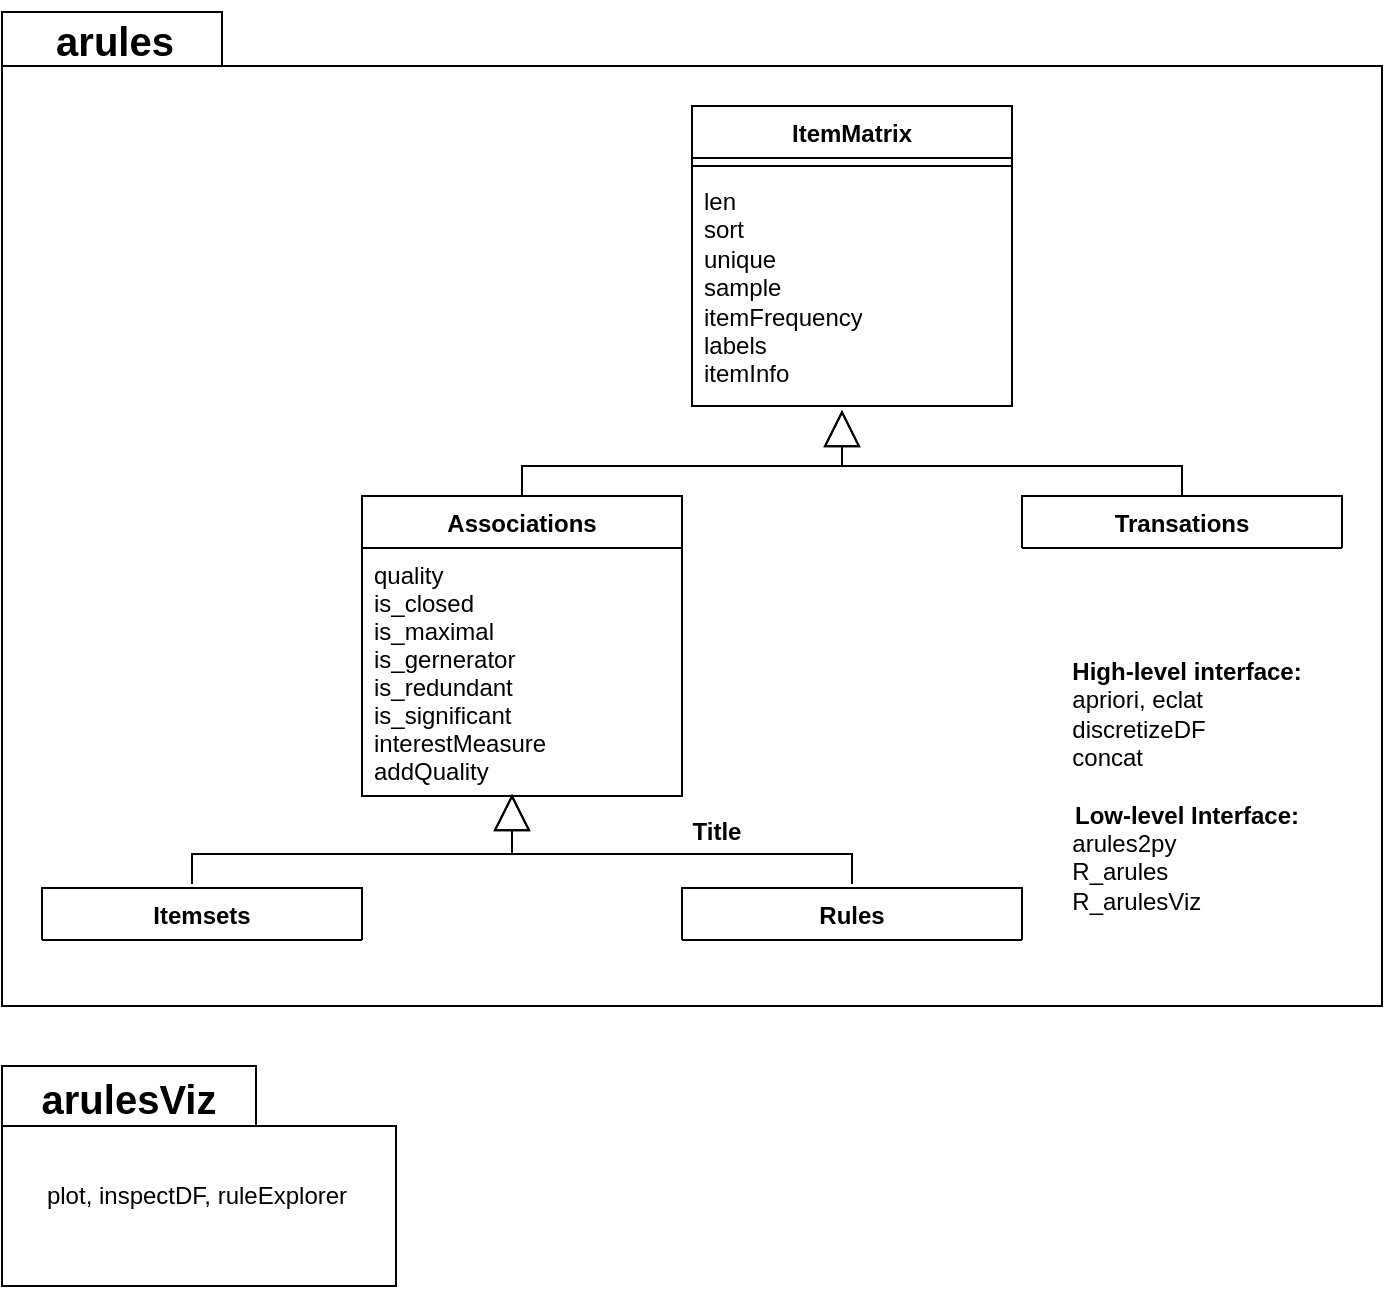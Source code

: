 <mxfile>
    <diagram id="C5RBs43oDa-KdzZeNtuy" name="Page-1">
        <mxGraphModel dx="644" dy="608" grid="1" gridSize="10" guides="1" tooltips="1" connect="1" arrows="1" fold="1" page="1" pageScale="1" pageWidth="827" pageHeight="1169" math="0" shadow="0">
            <root>
                <mxCell id="WIyWlLk6GJQsqaUBKTNV-0"/>
                <mxCell id="WIyWlLk6GJQsqaUBKTNV-1" parent="WIyWlLk6GJQsqaUBKTNV-0"/>
                <mxCell id="uYlPhf3HnK1Jl778ViPe-10" value="" style="shape=folder;fontStyle=1;spacingTop=10;tabWidth=110;tabHeight=27;tabPosition=left;html=1;whiteSpace=wrap;" parent="WIyWlLk6GJQsqaUBKTNV-1" vertex="1">
                    <mxGeometry x="53" y="23" width="690" height="497" as="geometry"/>
                </mxCell>
                <mxCell id="zkfFHV4jXpPFQw0GAbJ--0" value="Associations" style="swimlane;fontStyle=1;align=center;verticalAlign=top;childLayout=stackLayout;horizontal=1;startSize=26;horizontalStack=0;resizeParent=1;resizeLast=0;collapsible=1;marginBottom=0;rounded=0;shadow=0;strokeWidth=1;" parent="WIyWlLk6GJQsqaUBKTNV-1" vertex="1">
                    <mxGeometry x="233" y="265" width="160" height="150" as="geometry">
                        <mxRectangle x="230" y="140" width="160" height="26" as="alternateBounds"/>
                    </mxGeometry>
                </mxCell>
                <mxCell id="ppcCTu21UMR5JJh1AFCn-24" value="quality&#10;is_closed&#10;is_maximal&#10;is_gernerator&#10;is_redundant&#10;is_significant&#10;interestMeasure&#10;addQuality" style="text;align=left;verticalAlign=top;spacingLeft=4;spacingRight=4;overflow=hidden;rotatable=0;points=[[0,0.5],[1,0.5]];portConstraint=eastwest;" parent="zkfFHV4jXpPFQw0GAbJ--0" vertex="1">
                    <mxGeometry y="26" width="160" height="124" as="geometry"/>
                </mxCell>
                <mxCell id="zkfFHV4jXpPFQw0GAbJ--6" value="Itemsets" style="swimlane;fontStyle=1;align=center;verticalAlign=top;childLayout=stackLayout;horizontal=1;startSize=26;horizontalStack=0;resizeParent=1;resizeLast=0;collapsible=1;marginBottom=0;rounded=0;shadow=0;strokeWidth=1;" parent="WIyWlLk6GJQsqaUBKTNV-1" vertex="1" collapsed="1">
                    <mxGeometry x="73" y="461" width="160" height="26" as="geometry">
                        <mxRectangle x="120" y="360" width="160" height="138" as="alternateBounds"/>
                    </mxGeometry>
                </mxCell>
                <mxCell id="zkfFHV4jXpPFQw0GAbJ--7" value="Student Number" style="text;align=left;verticalAlign=top;spacingLeft=4;spacingRight=4;overflow=hidden;rotatable=0;points=[[0,0.5],[1,0.5]];portConstraint=eastwest;" parent="zkfFHV4jXpPFQw0GAbJ--6" vertex="1">
                    <mxGeometry y="26" width="160" height="26" as="geometry"/>
                </mxCell>
                <mxCell id="zkfFHV4jXpPFQw0GAbJ--8" value="Average Mark" style="text;align=left;verticalAlign=top;spacingLeft=4;spacingRight=4;overflow=hidden;rotatable=0;points=[[0,0.5],[1,0.5]];portConstraint=eastwest;rounded=0;shadow=0;html=0;" parent="zkfFHV4jXpPFQw0GAbJ--6" vertex="1">
                    <mxGeometry y="52" width="160" height="26" as="geometry"/>
                </mxCell>
                <mxCell id="zkfFHV4jXpPFQw0GAbJ--9" value="" style="line;html=1;strokeWidth=1;align=left;verticalAlign=middle;spacingTop=-1;spacingLeft=3;spacingRight=3;rotatable=0;labelPosition=right;points=[];portConstraint=eastwest;" parent="zkfFHV4jXpPFQw0GAbJ--6" vertex="1">
                    <mxGeometry y="78" width="160" height="8" as="geometry"/>
                </mxCell>
                <mxCell id="zkfFHV4jXpPFQw0GAbJ--10" value="Is Eligible To Enroll" style="text;align=left;verticalAlign=top;spacingLeft=4;spacingRight=4;overflow=hidden;rotatable=0;points=[[0,0.5],[1,0.5]];portConstraint=eastwest;fontStyle=4" parent="zkfFHV4jXpPFQw0GAbJ--6" vertex="1">
                    <mxGeometry y="86" width="160" height="26" as="geometry"/>
                </mxCell>
                <mxCell id="zkfFHV4jXpPFQw0GAbJ--11" value="Get Seminars Taken" style="text;align=left;verticalAlign=top;spacingLeft=4;spacingRight=4;overflow=hidden;rotatable=0;points=[[0,0.5],[1,0.5]];portConstraint=eastwest;" parent="zkfFHV4jXpPFQw0GAbJ--6" vertex="1">
                    <mxGeometry y="112" width="160" height="26" as="geometry"/>
                </mxCell>
                <mxCell id="zkfFHV4jXpPFQw0GAbJ--13" value="Rules" style="swimlane;fontStyle=1;align=center;verticalAlign=top;childLayout=stackLayout;horizontal=1;startSize=26;horizontalStack=0;resizeParent=1;resizeLast=0;collapsible=1;marginBottom=0;rounded=0;shadow=0;strokeWidth=1;" parent="WIyWlLk6GJQsqaUBKTNV-1" vertex="1" collapsed="1">
                    <mxGeometry x="393" y="461" width="170" height="26" as="geometry">
                        <mxRectangle x="330" y="360" width="160" height="70" as="alternateBounds"/>
                    </mxGeometry>
                </mxCell>
                <mxCell id="zkfFHV4jXpPFQw0GAbJ--14" value="Salary" style="text;align=left;verticalAlign=top;spacingLeft=4;spacingRight=4;overflow=hidden;rotatable=0;points=[[0,0.5],[1,0.5]];portConstraint=eastwest;" parent="zkfFHV4jXpPFQw0GAbJ--13" vertex="1">
                    <mxGeometry y="26" width="160" height="26" as="geometry"/>
                </mxCell>
                <mxCell id="zkfFHV4jXpPFQw0GAbJ--15" value="" style="line;html=1;strokeWidth=1;align=left;verticalAlign=middle;spacingTop=-1;spacingLeft=3;spacingRight=3;rotatable=0;labelPosition=right;points=[];portConstraint=eastwest;" parent="zkfFHV4jXpPFQw0GAbJ--13" vertex="1">
                    <mxGeometry y="52" width="160" height="8" as="geometry"/>
                </mxCell>
                <mxCell id="ppcCTu21UMR5JJh1AFCn-0" value="Transations" style="swimlane;fontStyle=1;align=center;verticalAlign=top;childLayout=stackLayout;horizontal=1;startSize=26;horizontalStack=0;resizeParent=1;resizeLast=0;collapsible=1;marginBottom=0;rounded=0;shadow=0;strokeWidth=1;" parent="WIyWlLk6GJQsqaUBKTNV-1" collapsed="1" vertex="1">
                    <mxGeometry x="563" y="265" width="160" height="26" as="geometry">
                        <mxRectangle x="560" y="140" width="160" height="216" as="alternateBounds"/>
                    </mxGeometry>
                </mxCell>
                <mxCell id="ppcCTu21UMR5JJh1AFCn-1" value="Street" style="text;align=left;verticalAlign=top;spacingLeft=4;spacingRight=4;overflow=hidden;rotatable=0;points=[[0,0.5],[1,0.5]];portConstraint=eastwest;" parent="ppcCTu21UMR5JJh1AFCn-0" vertex="1">
                    <mxGeometry y="26" width="160" height="26" as="geometry"/>
                </mxCell>
                <mxCell id="ppcCTu21UMR5JJh1AFCn-2" value="City" style="text;align=left;verticalAlign=top;spacingLeft=4;spacingRight=4;overflow=hidden;rotatable=0;points=[[0,0.5],[1,0.5]];portConstraint=eastwest;rounded=0;shadow=0;html=0;" parent="ppcCTu21UMR5JJh1AFCn-0" vertex="1">
                    <mxGeometry y="52" width="160" height="26" as="geometry"/>
                </mxCell>
                <mxCell id="ppcCTu21UMR5JJh1AFCn-4" value="Postal Code" style="text;align=left;verticalAlign=top;spacingLeft=4;spacingRight=4;overflow=hidden;rotatable=0;points=[[0,0.5],[1,0.5]];portConstraint=eastwest;rounded=0;shadow=0;html=0;" parent="ppcCTu21UMR5JJh1AFCn-0" vertex="1">
                    <mxGeometry y="78" width="160" height="26" as="geometry"/>
                </mxCell>
                <mxCell id="ppcCTu21UMR5JJh1AFCn-5" value="Country" style="text;align=left;verticalAlign=top;spacingLeft=4;spacingRight=4;overflow=hidden;rotatable=0;points=[[0,0.5],[1,0.5]];portConstraint=eastwest;rounded=0;shadow=0;html=0;" parent="ppcCTu21UMR5JJh1AFCn-0" vertex="1">
                    <mxGeometry y="104" width="160" height="26" as="geometry"/>
                </mxCell>
                <mxCell id="ppcCTu21UMR5JJh1AFCn-6" value="" style="line;html=1;strokeWidth=1;align=left;verticalAlign=middle;spacingTop=-1;spacingLeft=3;spacingRight=3;rotatable=0;labelPosition=right;points=[];portConstraint=eastwest;" parent="ppcCTu21UMR5JJh1AFCn-0" vertex="1">
                    <mxGeometry y="130" width="160" height="8" as="geometry"/>
                </mxCell>
                <mxCell id="ppcCTu21UMR5JJh1AFCn-7" value="Validate" style="text;align=left;verticalAlign=top;spacingLeft=4;spacingRight=4;overflow=hidden;rotatable=0;points=[[0,0.5],[1,0.5]];portConstraint=eastwest;" parent="ppcCTu21UMR5JJh1AFCn-0" vertex="1">
                    <mxGeometry y="138" width="160" height="26" as="geometry"/>
                </mxCell>
                <mxCell id="ppcCTu21UMR5JJh1AFCn-8" value="Output As Label" style="text;align=left;verticalAlign=top;spacingLeft=4;spacingRight=4;overflow=hidden;rotatable=0;points=[[0,0.5],[1,0.5]];portConstraint=eastwest;" parent="ppcCTu21UMR5JJh1AFCn-0" vertex="1">
                    <mxGeometry y="164" width="160" height="26" as="geometry"/>
                </mxCell>
                <mxCell id="ppcCTu21UMR5JJh1AFCn-3" value="State" style="text;align=left;verticalAlign=top;spacingLeft=4;spacingRight=4;overflow=hidden;rotatable=0;points=[[0,0.5],[1,0.5]];portConstraint=eastwest;rounded=0;shadow=0;html=0;" parent="ppcCTu21UMR5JJh1AFCn-0" vertex="1">
                    <mxGeometry y="190" width="160" height="26" as="geometry"/>
                </mxCell>
                <mxCell id="ppcCTu21UMR5JJh1AFCn-20" value="" style="endArrow=block;endSize=16;endFill=0;html=1;rounded=0;exitX=0.5;exitY=0;exitDx=0;exitDy=0;" parent="WIyWlLk6GJQsqaUBKTNV-1" source="zkfFHV4jXpPFQw0GAbJ--0" edge="1">
                    <mxGeometry x="0.415" y="-10" width="160" relative="1" as="geometry">
                        <mxPoint x="333" y="246" as="sourcePoint"/>
                        <mxPoint x="473" y="222" as="targetPoint"/>
                        <Array as="points">
                            <mxPoint x="313" y="250"/>
                            <mxPoint x="393" y="250"/>
                            <mxPoint x="473" y="250"/>
                        </Array>
                        <mxPoint as="offset"/>
                    </mxGeometry>
                </mxCell>
                <mxCell id="ppcCTu21UMR5JJh1AFCn-21" value="" style="endArrow=block;endSize=16;endFill=0;html=1;rounded=0;exitX=0.5;exitY=0;exitDx=0;exitDy=0;entryX=0.5;entryY=1;entryDx=0;entryDy=0;" parent="WIyWlLk6GJQsqaUBKTNV-1" source="ppcCTu21UMR5JJh1AFCn-0" edge="1">
                    <mxGeometry x="0.386" y="10" width="160" relative="1" as="geometry">
                        <mxPoint x="633" y="255" as="sourcePoint"/>
                        <mxPoint x="473" y="222" as="targetPoint"/>
                        <Array as="points">
                            <mxPoint x="643" y="250"/>
                            <mxPoint x="473" y="250"/>
                        </Array>
                        <mxPoint as="offset"/>
                    </mxGeometry>
                </mxCell>
                <mxCell id="ppcCTu21UMR5JJh1AFCn-22" value="" style="endArrow=block;endSize=16;endFill=0;html=1;rounded=0;exitX=0.5;exitY=0;exitDx=0;exitDy=0;" parent="WIyWlLk6GJQsqaUBKTNV-1" edge="1">
                    <mxGeometry x="0.415" y="-10" width="160" relative="1" as="geometry">
                        <mxPoint x="148" y="459" as="sourcePoint"/>
                        <mxPoint x="308" y="414" as="targetPoint"/>
                        <Array as="points">
                            <mxPoint x="148" y="444"/>
                            <mxPoint x="228" y="444"/>
                            <mxPoint x="308" y="444"/>
                        </Array>
                        <mxPoint as="offset"/>
                    </mxGeometry>
                </mxCell>
                <mxCell id="ppcCTu21UMR5JJh1AFCn-23" value="" style="endArrow=block;endSize=16;endFill=0;html=1;rounded=0;exitX=0.5;exitY=0;exitDx=0;exitDy=0;" parent="WIyWlLk6GJQsqaUBKTNV-1" edge="1">
                    <mxGeometry x="0.386" y="10" width="160" relative="1" as="geometry">
                        <mxPoint x="478" y="459" as="sourcePoint"/>
                        <mxPoint x="308" y="414" as="targetPoint"/>
                        <Array as="points">
                            <mxPoint x="478" y="444"/>
                            <mxPoint x="308" y="444"/>
                        </Array>
                        <mxPoint as="offset"/>
                    </mxGeometry>
                </mxCell>
                <mxCell id="uYlPhf3HnK1Jl778ViPe-4" value="ItemMatrix" style="swimlane;fontStyle=1;align=center;verticalAlign=top;childLayout=stackLayout;horizontal=1;startSize=26;horizontalStack=0;resizeParent=1;resizeParentMax=0;resizeLast=0;collapsible=1;marginBottom=0;whiteSpace=wrap;html=1;" parent="WIyWlLk6GJQsqaUBKTNV-1" vertex="1">
                    <mxGeometry x="398" y="70" width="160" height="150" as="geometry"/>
                </mxCell>
                <mxCell id="uYlPhf3HnK1Jl778ViPe-6" value="" style="line;strokeWidth=1;fillColor=none;align=left;verticalAlign=middle;spacingTop=-1;spacingLeft=3;spacingRight=3;rotatable=0;labelPosition=right;points=[];portConstraint=eastwest;strokeColor=inherit;" parent="uYlPhf3HnK1Jl778ViPe-4" vertex="1">
                    <mxGeometry y="26" width="160" height="8" as="geometry"/>
                </mxCell>
                <mxCell id="uYlPhf3HnK1Jl778ViPe-7" value="len&lt;br style=&quot;border-color: var(--border-color); padding: 0px; margin: 0px;&quot;&gt;&lt;span style=&quot;&quot;&gt;sort&lt;/span&gt;&lt;br style=&quot;border-color: var(--border-color); padding: 0px; margin: 0px;&quot;&gt;&lt;span style=&quot;&quot;&gt;unique&lt;/span&gt;&lt;br style=&quot;border-color: var(--border-color); padding: 0px; margin: 0px;&quot;&gt;&lt;span style=&quot;&quot;&gt;sample&lt;/span&gt;&lt;br style=&quot;border-color: var(--border-color); padding: 0px; margin: 0px;&quot;&gt;&lt;span style=&quot;&quot;&gt;itemFrequency&lt;/span&gt;&lt;br style=&quot;border-color: var(--border-color); padding: 0px; margin: 0px;&quot;&gt;&lt;span style=&quot;&quot;&gt;labels&lt;/span&gt;&lt;br style=&quot;border-color: var(--border-color); padding: 0px; margin: 0px;&quot;&gt;&lt;span style=&quot;&quot;&gt;itemInfo&lt;/span&gt;" style="text;strokeColor=none;fillColor=none;align=left;verticalAlign=top;spacingLeft=4;spacingRight=4;overflow=hidden;rotatable=0;points=[[0,0.5],[1,0.5]];portConstraint=eastwest;whiteSpace=wrap;html=1;" parent="uYlPhf3HnK1Jl778ViPe-4" vertex="1">
                    <mxGeometry y="34" width="160" height="116" as="geometry"/>
                </mxCell>
                <mxCell id="uYlPhf3HnK1Jl778ViPe-12" value="&lt;font style=&quot;font-size: 20px;&quot;&gt;arules&lt;/font&gt;" style="text;strokeColor=none;fillColor=none;html=1;fontSize=24;fontStyle=1;verticalAlign=middle;align=center;" parent="WIyWlLk6GJQsqaUBKTNV-1" vertex="1">
                    <mxGeometry x="59" y="17" width="100" height="40" as="geometry"/>
                </mxCell>
                <mxCell id="uYlPhf3HnK1Jl778ViPe-13" value="" style="shape=folder;fontStyle=1;spacingTop=10;tabWidth=127;tabHeight=30;tabPosition=left;html=1;whiteSpace=wrap;" parent="WIyWlLk6GJQsqaUBKTNV-1" vertex="1">
                    <mxGeometry x="53" y="550" width="197" height="110" as="geometry"/>
                </mxCell>
                <mxCell id="uYlPhf3HnK1Jl778ViPe-14" value="&lt;font style=&quot;font-size: 20px;&quot;&gt;arulesViz&lt;/font&gt;" style="text;strokeColor=none;fillColor=none;html=1;fontSize=24;fontStyle=1;verticalAlign=middle;align=center;" parent="WIyWlLk6GJQsqaUBKTNV-1" vertex="1">
                    <mxGeometry x="66" y="546" width="100" height="40" as="geometry"/>
                </mxCell>
                <mxCell id="uYlPhf3HnK1Jl778ViPe-15" value="Title" style="text;align=center;fontStyle=1;verticalAlign=middle;spacingLeft=3;spacingRight=3;strokeColor=none;rotatable=0;points=[[0,0.5],[1,0.5]];portConstraint=eastwest;html=1;" parent="WIyWlLk6GJQsqaUBKTNV-1" vertex="1">
                    <mxGeometry x="370" y="420" width="80" height="26" as="geometry"/>
                </mxCell>
                <mxCell id="uYlPhf3HnK1Jl778ViPe-16" value="&lt;span style=&quot;font-weight: normal;&quot;&gt;plot, inspectDF, ruleExplorer&lt;/span&gt;" style="text;align=center;fontStyle=1;verticalAlign=middle;spacingLeft=3;spacingRight=3;strokeColor=none;rotatable=0;points=[[0,0.5],[1,0.5]];portConstraint=eastwest;html=1;" parent="WIyWlLk6GJQsqaUBKTNV-1" vertex="1">
                    <mxGeometry x="60" y="602" width="180" height="26" as="geometry"/>
                </mxCell>
                <mxCell id="uYlPhf3HnK1Jl778ViPe-17" value="High-level interface:&lt;br&gt;&lt;div style=&quot;text-align: left;&quot;&gt;&lt;span style=&quot;font-weight: normal;&quot;&gt;&lt;span style=&quot;background-color: initial;&quot;&gt;apriori, eclat&lt;/span&gt;&lt;br&gt;&lt;span style=&quot;background-color: initial;&quot;&gt;discretizeDF&lt;/span&gt;&lt;br&gt;&lt;span style=&quot;background-color: initial;&quot;&gt;concat&lt;/span&gt;&lt;/span&gt;&lt;br&gt;&lt;/div&gt;&lt;br&gt;Low-level Interface:&lt;br&gt;&lt;div style=&quot;text-align: left;&quot;&gt;&lt;span style=&quot;background-color: initial; font-weight: normal;&quot;&gt;arules2py&lt;/span&gt;&lt;/div&gt;&lt;div style=&quot;text-align: left;&quot;&gt;&lt;span style=&quot;background-color: initial; font-weight: normal;&quot;&gt;R_arules&lt;/span&gt;&lt;/div&gt;&lt;div style=&quot;text-align: left;&quot;&gt;&lt;span style=&quot;background-color: initial; font-weight: normal;&quot;&gt;R_arulesViz&lt;/span&gt;&lt;/div&gt;" style="text;align=center;fontStyle=1;verticalAlign=middle;spacingLeft=3;spacingRight=3;strokeColor=none;rotatable=0;points=[[0,0.5],[1,0.5]];portConstraint=eastwest;html=1;" parent="WIyWlLk6GJQsqaUBKTNV-1" vertex="1">
                    <mxGeometry x="580" y="350" width="130" height="120" as="geometry"/>
                </mxCell>
            </root>
        </mxGraphModel>
    </diagram>
</mxfile>